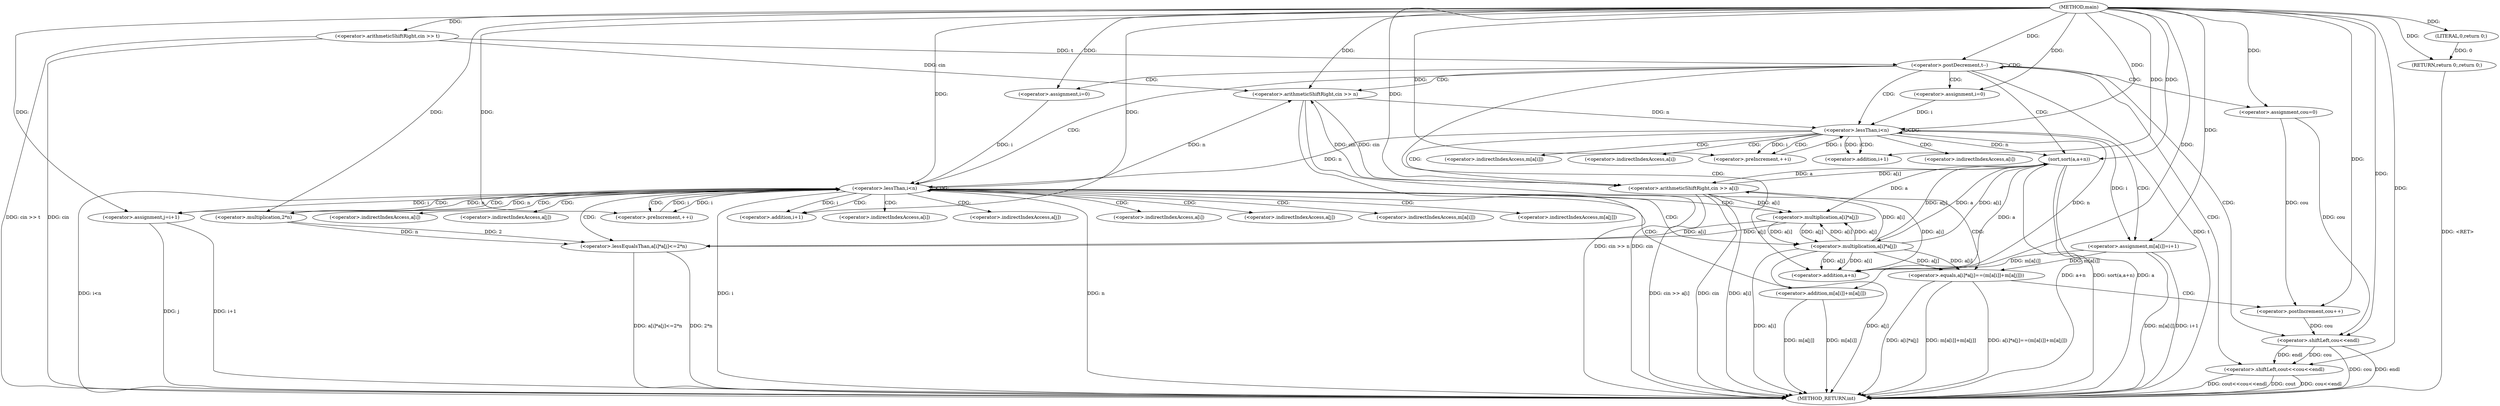 digraph "main" {  
"1000104" [label = "(METHOD,main)" ]
"1000213" [label = "(METHOD_RETURN,int)" ]
"1000107" [label = "(<operator>.arithmeticShiftRight,cin >> t)" ]
"1000211" [label = "(RETURN,return 0;,return 0;)" ]
"1000111" [label = "(<operator>.postDecrement,t--)" ]
"1000212" [label = "(LITERAL,0,return 0;)" ]
"1000115" [label = "(<operator>.arithmeticShiftRight,cin >> n)" ]
"1000146" [label = "(<operator>.assignment,cou=0)" ]
"1000149" [label = "(sort,sort(a,a+n))" ]
"1000206" [label = "(<operator>.shiftLeft,cout<<cou<<endl)" ]
"1000122" [label = "(<operator>.assignment,i=0)" ]
"1000125" [label = "(<operator>.lessThan,i<n)" ]
"1000128" [label = "(<operator>.preIncrement,++i)" ]
"1000156" [label = "(<operator>.assignment,i=0)" ]
"1000159" [label = "(<operator>.lessThan,i<n)" ]
"1000162" [label = "(<operator>.preIncrement,++i)" ]
"1000131" [label = "(<operator>.arithmeticShiftRight,cin >> a[i])" ]
"1000136" [label = "(<operator>.assignment,m[a[i]]=i+1)" ]
"1000151" [label = "(<operator>.addition,a+n)" ]
"1000166" [label = "(<operator>.assignment,j=i+1)" ]
"1000171" [label = "(<operator>.lessEqualsThan,a[i]*a[j]<=2*n)" ]
"1000208" [label = "(<operator>.shiftLeft,cou<<endl)" ]
"1000142" [label = "(<operator>.addition,i+1)" ]
"1000168" [label = "(<operator>.addition,i+1)" ]
"1000172" [label = "(<operator>.multiplication,a[i]*a[j])" ]
"1000179" [label = "(<operator>.multiplication,2*n)" ]
"1000184" [label = "(<operator>.equals,a[i]*a[j]==(m[a[i]]+m[a[j]]))" ]
"1000204" [label = "(<operator>.postIncrement,cou++)" ]
"1000185" [label = "(<operator>.multiplication,a[i]*a[j])" ]
"1000192" [label = "(<operator>.addition,m[a[i]]+m[a[j]])" ]
"1000133" [label = "(<operator>.indirectIndexAccess,a[i])" ]
"1000137" [label = "(<operator>.indirectIndexAccess,m[a[i]])" ]
"1000139" [label = "(<operator>.indirectIndexAccess,a[i])" ]
"1000173" [label = "(<operator>.indirectIndexAccess,a[i])" ]
"1000176" [label = "(<operator>.indirectIndexAccess,a[j])" ]
"1000186" [label = "(<operator>.indirectIndexAccess,a[i])" ]
"1000189" [label = "(<operator>.indirectIndexAccess,a[j])" ]
"1000193" [label = "(<operator>.indirectIndexAccess,m[a[i]])" ]
"1000198" [label = "(<operator>.indirectIndexAccess,m[a[j]])" ]
"1000195" [label = "(<operator>.indirectIndexAccess,a[i])" ]
"1000200" [label = "(<operator>.indirectIndexAccess,a[j])" ]
  "1000211" -> "1000213"  [ label = "DDG: <RET>"] 
  "1000107" -> "1000213"  [ label = "DDG: cin"] 
  "1000107" -> "1000213"  [ label = "DDG: cin >> t"] 
  "1000111" -> "1000213"  [ label = "DDG: t"] 
  "1000115" -> "1000213"  [ label = "DDG: cin"] 
  "1000115" -> "1000213"  [ label = "DDG: cin >> n"] 
  "1000149" -> "1000213"  [ label = "DDG: a"] 
  "1000149" -> "1000213"  [ label = "DDG: a+n"] 
  "1000149" -> "1000213"  [ label = "DDG: sort(a,a+n)"] 
  "1000159" -> "1000213"  [ label = "DDG: i"] 
  "1000159" -> "1000213"  [ label = "DDG: n"] 
  "1000159" -> "1000213"  [ label = "DDG: i<n"] 
  "1000208" -> "1000213"  [ label = "DDG: cou"] 
  "1000206" -> "1000213"  [ label = "DDG: cou<<endl"] 
  "1000206" -> "1000213"  [ label = "DDG: cout<<cou<<endl"] 
  "1000166" -> "1000213"  [ label = "DDG: j"] 
  "1000166" -> "1000213"  [ label = "DDG: i+1"] 
  "1000171" -> "1000213"  [ label = "DDG: 2*n"] 
  "1000171" -> "1000213"  [ label = "DDG: a[i]*a[j]<=2*n"] 
  "1000185" -> "1000213"  [ label = "DDG: a[i]"] 
  "1000185" -> "1000213"  [ label = "DDG: a[j]"] 
  "1000184" -> "1000213"  [ label = "DDG: a[i]*a[j]"] 
  "1000192" -> "1000213"  [ label = "DDG: m[a[i]]"] 
  "1000192" -> "1000213"  [ label = "DDG: m[a[j]]"] 
  "1000184" -> "1000213"  [ label = "DDG: m[a[i]]+m[a[j]]"] 
  "1000184" -> "1000213"  [ label = "DDG: a[i]*a[j]==(m[a[i]]+m[a[j]])"] 
  "1000131" -> "1000213"  [ label = "DDG: cin"] 
  "1000131" -> "1000213"  [ label = "DDG: a[i]"] 
  "1000131" -> "1000213"  [ label = "DDG: cin >> a[i]"] 
  "1000136" -> "1000213"  [ label = "DDG: m[a[i]]"] 
  "1000136" -> "1000213"  [ label = "DDG: i+1"] 
  "1000206" -> "1000213"  [ label = "DDG: cout"] 
  "1000208" -> "1000213"  [ label = "DDG: endl"] 
  "1000212" -> "1000211"  [ label = "DDG: 0"] 
  "1000104" -> "1000211"  [ label = "DDG: "] 
  "1000104" -> "1000107"  [ label = "DDG: "] 
  "1000104" -> "1000212"  [ label = "DDG: "] 
  "1000107" -> "1000111"  [ label = "DDG: t"] 
  "1000104" -> "1000111"  [ label = "DDG: "] 
  "1000104" -> "1000146"  [ label = "DDG: "] 
  "1000107" -> "1000115"  [ label = "DDG: cin"] 
  "1000131" -> "1000115"  [ label = "DDG: cin"] 
  "1000104" -> "1000115"  [ label = "DDG: "] 
  "1000159" -> "1000115"  [ label = "DDG: n"] 
  "1000104" -> "1000122"  [ label = "DDG: "] 
  "1000185" -> "1000149"  [ label = "DDG: a[i]"] 
  "1000185" -> "1000149"  [ label = "DDG: a[j]"] 
  "1000131" -> "1000149"  [ label = "DDG: a[i]"] 
  "1000104" -> "1000149"  [ label = "DDG: "] 
  "1000125" -> "1000149"  [ label = "DDG: n"] 
  "1000104" -> "1000156"  [ label = "DDG: "] 
  "1000104" -> "1000206"  [ label = "DDG: "] 
  "1000208" -> "1000206"  [ label = "DDG: cou"] 
  "1000208" -> "1000206"  [ label = "DDG: endl"] 
  "1000122" -> "1000125"  [ label = "DDG: i"] 
  "1000128" -> "1000125"  [ label = "DDG: i"] 
  "1000104" -> "1000125"  [ label = "DDG: "] 
  "1000115" -> "1000125"  [ label = "DDG: n"] 
  "1000104" -> "1000128"  [ label = "DDG: "] 
  "1000125" -> "1000128"  [ label = "DDG: i"] 
  "1000125" -> "1000136"  [ label = "DDG: i"] 
  "1000104" -> "1000136"  [ label = "DDG: "] 
  "1000149" -> "1000151"  [ label = "DDG: a"] 
  "1000185" -> "1000151"  [ label = "DDG: a[i]"] 
  "1000185" -> "1000151"  [ label = "DDG: a[j]"] 
  "1000131" -> "1000151"  [ label = "DDG: a[i]"] 
  "1000104" -> "1000151"  [ label = "DDG: "] 
  "1000125" -> "1000151"  [ label = "DDG: n"] 
  "1000156" -> "1000159"  [ label = "DDG: i"] 
  "1000162" -> "1000159"  [ label = "DDG: i"] 
  "1000104" -> "1000159"  [ label = "DDG: "] 
  "1000179" -> "1000159"  [ label = "DDG: n"] 
  "1000125" -> "1000159"  [ label = "DDG: n"] 
  "1000104" -> "1000162"  [ label = "DDG: "] 
  "1000159" -> "1000162"  [ label = "DDG: i"] 
  "1000104" -> "1000166"  [ label = "DDG: "] 
  "1000159" -> "1000166"  [ label = "DDG: i"] 
  "1000146" -> "1000208"  [ label = "DDG: cou"] 
  "1000204" -> "1000208"  [ label = "DDG: cou"] 
  "1000104" -> "1000208"  [ label = "DDG: "] 
  "1000115" -> "1000131"  [ label = "DDG: cin"] 
  "1000104" -> "1000131"  [ label = "DDG: "] 
  "1000149" -> "1000131"  [ label = "DDG: a"] 
  "1000185" -> "1000131"  [ label = "DDG: a[i]"] 
  "1000172" -> "1000171"  [ label = "DDG: a[i]"] 
  "1000172" -> "1000171"  [ label = "DDG: a[j]"] 
  "1000179" -> "1000171"  [ label = "DDG: 2"] 
  "1000179" -> "1000171"  [ label = "DDG: n"] 
  "1000125" -> "1000142"  [ label = "DDG: i"] 
  "1000104" -> "1000142"  [ label = "DDG: "] 
  "1000159" -> "1000168"  [ label = "DDG: i"] 
  "1000104" -> "1000168"  [ label = "DDG: "] 
  "1000149" -> "1000172"  [ label = "DDG: a"] 
  "1000185" -> "1000172"  [ label = "DDG: a[i]"] 
  "1000131" -> "1000172"  [ label = "DDG: a[i]"] 
  "1000185" -> "1000172"  [ label = "DDG: a[j]"] 
  "1000104" -> "1000179"  [ label = "DDG: "] 
  "1000159" -> "1000179"  [ label = "DDG: n"] 
  "1000185" -> "1000184"  [ label = "DDG: a[i]"] 
  "1000185" -> "1000184"  [ label = "DDG: a[j]"] 
  "1000136" -> "1000184"  [ label = "DDG: m[a[i]]"] 
  "1000149" -> "1000185"  [ label = "DDG: a"] 
  "1000172" -> "1000185"  [ label = "DDG: a[i]"] 
  "1000172" -> "1000185"  [ label = "DDG: a[j]"] 
  "1000136" -> "1000192"  [ label = "DDG: m[a[i]]"] 
  "1000146" -> "1000204"  [ label = "DDG: cou"] 
  "1000104" -> "1000204"  [ label = "DDG: "] 
  "1000111" -> "1000125"  [ label = "CDG: "] 
  "1000111" -> "1000156"  [ label = "CDG: "] 
  "1000111" -> "1000208"  [ label = "CDG: "] 
  "1000111" -> "1000149"  [ label = "CDG: "] 
  "1000111" -> "1000122"  [ label = "CDG: "] 
  "1000111" -> "1000206"  [ label = "CDG: "] 
  "1000111" -> "1000159"  [ label = "CDG: "] 
  "1000111" -> "1000111"  [ label = "CDG: "] 
  "1000111" -> "1000151"  [ label = "CDG: "] 
  "1000111" -> "1000115"  [ label = "CDG: "] 
  "1000111" -> "1000146"  [ label = "CDG: "] 
  "1000125" -> "1000125"  [ label = "CDG: "] 
  "1000125" -> "1000142"  [ label = "CDG: "] 
  "1000125" -> "1000128"  [ label = "CDG: "] 
  "1000125" -> "1000139"  [ label = "CDG: "] 
  "1000125" -> "1000133"  [ label = "CDG: "] 
  "1000125" -> "1000136"  [ label = "CDG: "] 
  "1000125" -> "1000131"  [ label = "CDG: "] 
  "1000125" -> "1000137"  [ label = "CDG: "] 
  "1000159" -> "1000200"  [ label = "CDG: "] 
  "1000159" -> "1000195"  [ label = "CDG: "] 
  "1000159" -> "1000186"  [ label = "CDG: "] 
  "1000159" -> "1000166"  [ label = "CDG: "] 
  "1000159" -> "1000172"  [ label = "CDG: "] 
  "1000159" -> "1000189"  [ label = "CDG: "] 
  "1000159" -> "1000168"  [ label = "CDG: "] 
  "1000159" -> "1000159"  [ label = "CDG: "] 
  "1000159" -> "1000173"  [ label = "CDG: "] 
  "1000159" -> "1000171"  [ label = "CDG: "] 
  "1000159" -> "1000179"  [ label = "CDG: "] 
  "1000159" -> "1000193"  [ label = "CDG: "] 
  "1000159" -> "1000192"  [ label = "CDG: "] 
  "1000159" -> "1000184"  [ label = "CDG: "] 
  "1000159" -> "1000176"  [ label = "CDG: "] 
  "1000159" -> "1000162"  [ label = "CDG: "] 
  "1000159" -> "1000198"  [ label = "CDG: "] 
  "1000159" -> "1000185"  [ label = "CDG: "] 
  "1000184" -> "1000204"  [ label = "CDG: "] 
}

